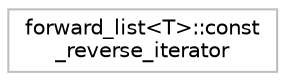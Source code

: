 digraph "Graphical Class Hierarchy"
{
 // INTERACTIVE_SVG=YES
  bgcolor="transparent";
  edge [fontname="Helvetica",fontsize="10",labelfontname="Helvetica",labelfontsize="10"];
  node [fontname="Helvetica",fontsize="10",shape=record];
  rankdir="LR";
  Node1 [label="forward_list\<T\>::const\l_reverse_iterator",height=0.2,width=0.4,color="grey75",tooltip="STL iterator class. "];
}
